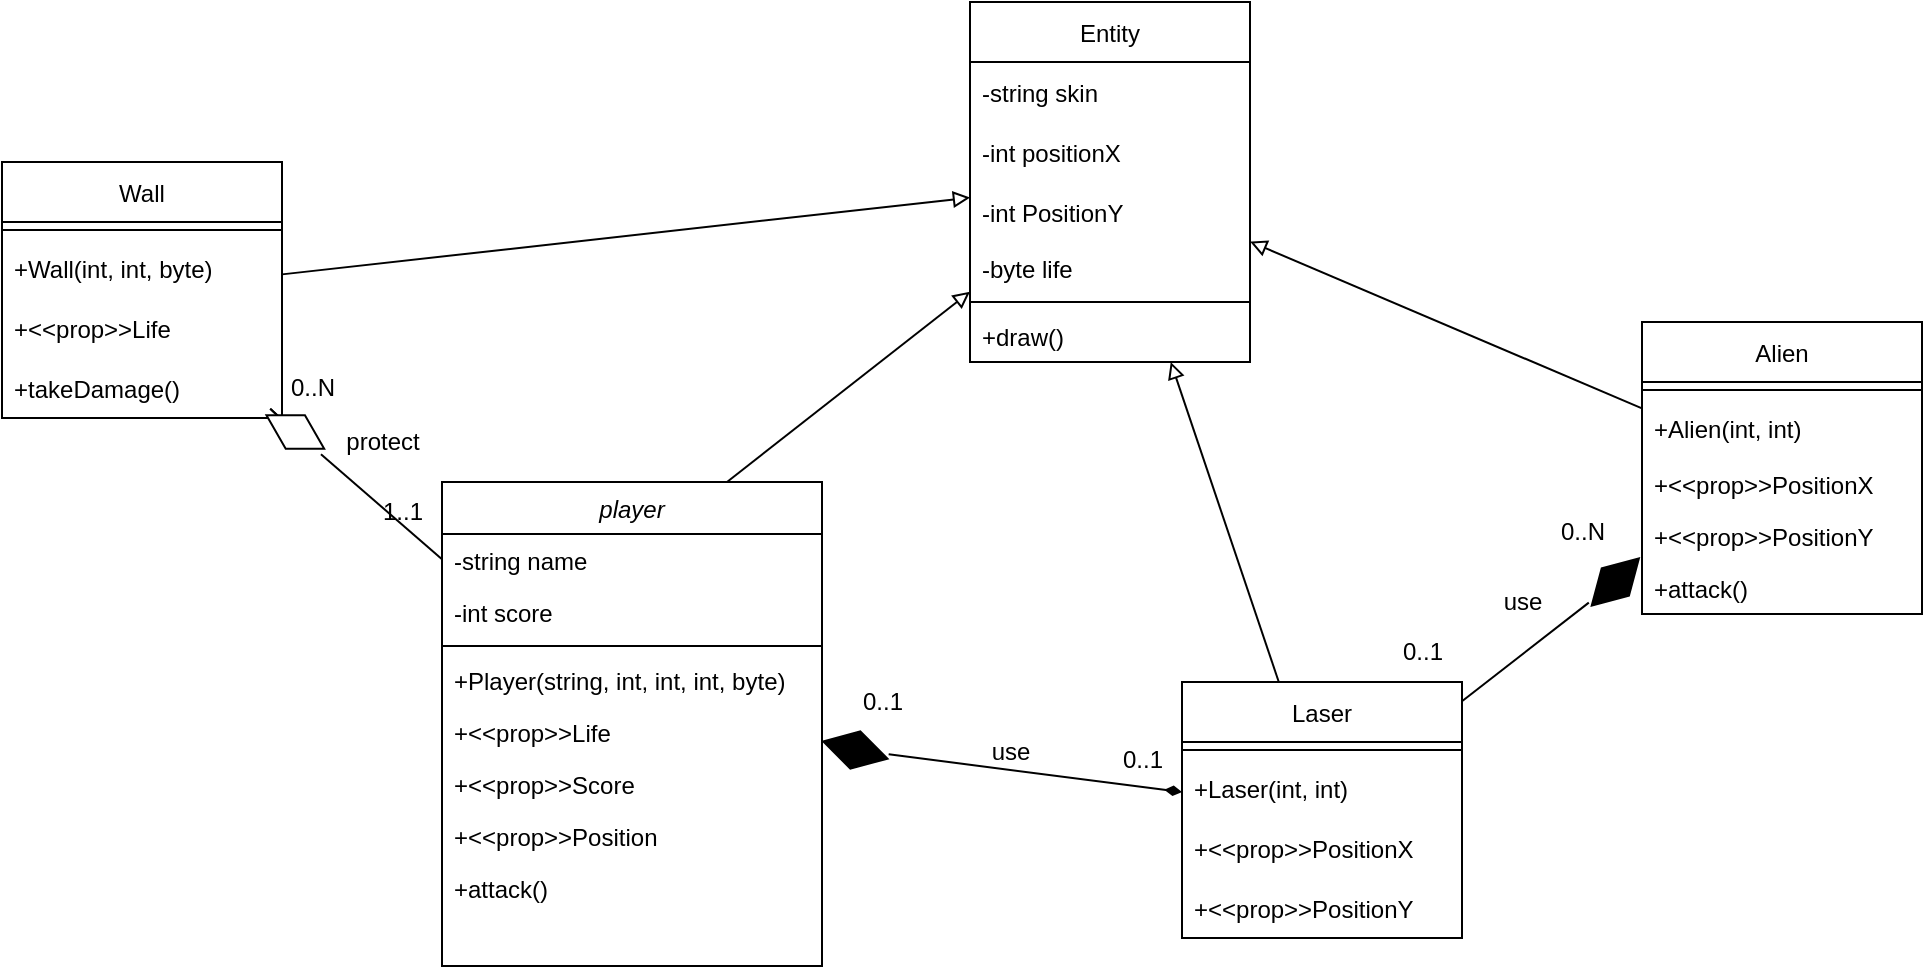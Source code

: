 <mxfile version="20.3.6" type="device"><diagram id="C5RBs43oDa-KdzZeNtuy" name="Page-1"><mxGraphModel dx="2249" dy="794" grid="1" gridSize="10" guides="1" tooltips="1" connect="1" arrows="1" fold="1" page="1" pageScale="1" pageWidth="827" pageHeight="1169" math="0" shadow="0"><root><mxCell id="WIyWlLk6GJQsqaUBKTNV-0"/><mxCell id="WIyWlLk6GJQsqaUBKTNV-1" parent="WIyWlLk6GJQsqaUBKTNV-0"/><mxCell id="zkfFHV4jXpPFQw0GAbJ--0" value="player" style="swimlane;fontStyle=2;align=center;verticalAlign=top;childLayout=stackLayout;horizontal=1;startSize=26;horizontalStack=0;resizeParent=1;resizeLast=0;collapsible=1;marginBottom=0;rounded=0;shadow=0;strokeWidth=1;" parent="WIyWlLk6GJQsqaUBKTNV-1" vertex="1"><mxGeometry x="80" y="320" width="190" height="242" as="geometry"><mxRectangle x="230" y="140" width="160" height="26" as="alternateBounds"/></mxGeometry></mxCell><mxCell id="zkfFHV4jXpPFQw0GAbJ--1" value="-string name" style="text;align=left;verticalAlign=top;spacingLeft=4;spacingRight=4;overflow=hidden;rotatable=0;points=[[0,0.5],[1,0.5]];portConstraint=eastwest;" parent="zkfFHV4jXpPFQw0GAbJ--0" vertex="1"><mxGeometry y="26" width="190" height="26" as="geometry"/></mxCell><mxCell id="zkfFHV4jXpPFQw0GAbJ--3" value="-int score" style="text;align=left;verticalAlign=top;spacingLeft=4;spacingRight=4;overflow=hidden;rotatable=0;points=[[0,0.5],[1,0.5]];portConstraint=eastwest;rounded=0;shadow=0;html=0;" parent="zkfFHV4jXpPFQw0GAbJ--0" vertex="1"><mxGeometry y="52" width="190" height="26" as="geometry"/></mxCell><mxCell id="zkfFHV4jXpPFQw0GAbJ--4" value="" style="line;html=1;strokeWidth=1;align=left;verticalAlign=middle;spacingTop=-1;spacingLeft=3;spacingRight=3;rotatable=0;labelPosition=right;points=[];portConstraint=eastwest;" parent="zkfFHV4jXpPFQw0GAbJ--0" vertex="1"><mxGeometry y="78" width="190" height="8" as="geometry"/></mxCell><mxCell id="NRF1YRghZtBbHutCht6a-9" value="+Player(string, int, int, int, byte)" style="text;align=left;verticalAlign=top;spacingLeft=4;spacingRight=4;overflow=hidden;rotatable=0;points=[[0,0.5],[1,0.5]];portConstraint=eastwest;" vertex="1" parent="zkfFHV4jXpPFQw0GAbJ--0"><mxGeometry y="86" width="190" height="26" as="geometry"/></mxCell><mxCell id="NRF1YRghZtBbHutCht6a-14" value="+&lt;&lt;prop&gt;&gt;Life" style="text;align=left;verticalAlign=top;spacingLeft=4;spacingRight=4;overflow=hidden;rotatable=0;points=[[0,0.5],[1,0.5]];portConstraint=eastwest;rounded=0;shadow=0;html=0;" vertex="1" parent="zkfFHV4jXpPFQw0GAbJ--0"><mxGeometry y="112" width="190" height="26" as="geometry"/></mxCell><mxCell id="NRF1YRghZtBbHutCht6a-15" value="+&lt;&lt;prop&gt;&gt;Score" style="text;align=left;verticalAlign=top;spacingLeft=4;spacingRight=4;overflow=hidden;rotatable=0;points=[[0,0.5],[1,0.5]];portConstraint=eastwest;rounded=0;shadow=0;html=0;" vertex="1" parent="zkfFHV4jXpPFQw0GAbJ--0"><mxGeometry y="138" width="190" height="26" as="geometry"/></mxCell><mxCell id="NRF1YRghZtBbHutCht6a-16" value="+&lt;&lt;prop&gt;&gt;Position" style="text;align=left;verticalAlign=top;spacingLeft=4;spacingRight=4;overflow=hidden;rotatable=0;points=[[0,0.5],[1,0.5]];portConstraint=eastwest;rounded=0;shadow=0;html=0;" vertex="1" parent="zkfFHV4jXpPFQw0GAbJ--0"><mxGeometry y="164" width="190" height="26" as="geometry"/></mxCell><mxCell id="NRF1YRghZtBbHutCht6a-79" value="+attack()" style="text;align=left;verticalAlign=top;spacingLeft=4;spacingRight=4;overflow=hidden;rotatable=0;points=[[0,0.5],[1,0.5]];portConstraint=eastwest;rounded=0;shadow=0;html=0;" vertex="1" parent="zkfFHV4jXpPFQw0GAbJ--0"><mxGeometry y="190" width="190" height="26" as="geometry"/></mxCell><mxCell id="NRF1YRghZtBbHutCht6a-1" value="Alien" style="swimlane;fontStyle=0;childLayout=stackLayout;horizontal=1;startSize=30;horizontalStack=0;resizeParent=1;resizeParentMax=0;resizeLast=0;collapsible=1;marginBottom=0;" vertex="1" parent="WIyWlLk6GJQsqaUBKTNV-1"><mxGeometry x="680" y="240" width="140" height="146" as="geometry"/></mxCell><mxCell id="NRF1YRghZtBbHutCht6a-11" value="" style="line;html=1;strokeWidth=1;align=left;verticalAlign=middle;spacingTop=-1;spacingLeft=3;spacingRight=3;rotatable=0;labelPosition=right;points=[];portConstraint=eastwest;" vertex="1" parent="NRF1YRghZtBbHutCht6a-1"><mxGeometry y="30" width="140" height="8" as="geometry"/></mxCell><mxCell id="NRF1YRghZtBbHutCht6a-10" value="+Alien(int, int)" style="text;strokeColor=none;fillColor=none;align=left;verticalAlign=middle;spacingLeft=4;spacingRight=4;overflow=hidden;points=[[0,0.5],[1,0.5]];portConstraint=eastwest;rotatable=0;" vertex="1" parent="NRF1YRghZtBbHutCht6a-1"><mxGeometry y="38" width="140" height="30" as="geometry"/></mxCell><mxCell id="NRF1YRghZtBbHutCht6a-17" value="+&lt;&lt;prop&gt;&gt;PositionX" style="text;align=left;verticalAlign=top;spacingLeft=4;spacingRight=4;overflow=hidden;rotatable=0;points=[[0,0.5],[1,0.5]];portConstraint=eastwest;rounded=0;shadow=0;html=0;" vertex="1" parent="NRF1YRghZtBbHutCht6a-1"><mxGeometry y="68" width="140" height="26" as="geometry"/></mxCell><mxCell id="NRF1YRghZtBbHutCht6a-18" value="+&lt;&lt;prop&gt;&gt;PositionY" style="text;align=left;verticalAlign=top;spacingLeft=4;spacingRight=4;overflow=hidden;rotatable=0;points=[[0,0.5],[1,0.5]];portConstraint=eastwest;rounded=0;shadow=0;html=0;" vertex="1" parent="NRF1YRghZtBbHutCht6a-1"><mxGeometry y="94" width="140" height="26" as="geometry"/></mxCell><mxCell id="NRF1YRghZtBbHutCht6a-80" value="+attack()" style="text;align=left;verticalAlign=top;spacingLeft=4;spacingRight=4;overflow=hidden;rotatable=0;points=[[0,0.5],[1,0.5]];portConstraint=eastwest;rounded=0;shadow=0;html=0;" vertex="1" parent="NRF1YRghZtBbHutCht6a-1"><mxGeometry y="120" width="140" height="26" as="geometry"/></mxCell><mxCell id="NRF1YRghZtBbHutCht6a-5" value="Wall" style="swimlane;fontStyle=0;childLayout=stackLayout;horizontal=1;startSize=30;horizontalStack=0;resizeParent=1;resizeParentMax=0;resizeLast=0;collapsible=1;marginBottom=0;" vertex="1" parent="WIyWlLk6GJQsqaUBKTNV-1"><mxGeometry x="-140" y="160" width="140" height="128" as="geometry"/></mxCell><mxCell id="NRF1YRghZtBbHutCht6a-13" value="" style="line;html=1;strokeWidth=1;align=left;verticalAlign=middle;spacingTop=-1;spacingLeft=3;spacingRight=3;rotatable=0;labelPosition=right;points=[];portConstraint=eastwest;" vertex="1" parent="NRF1YRghZtBbHutCht6a-5"><mxGeometry y="30" width="140" height="8" as="geometry"/></mxCell><mxCell id="NRF1YRghZtBbHutCht6a-12" value="+Wall(int, int, byte)" style="text;strokeColor=none;fillColor=none;align=left;verticalAlign=middle;spacingLeft=4;spacingRight=4;overflow=hidden;points=[[0,0.5],[1,0.5]];portConstraint=eastwest;rotatable=0;" vertex="1" parent="NRF1YRghZtBbHutCht6a-5"><mxGeometry y="38" width="140" height="30" as="geometry"/></mxCell><mxCell id="NRF1YRghZtBbHutCht6a-21" value="+&lt;&lt;prop&gt;&gt;Life" style="text;strokeColor=none;fillColor=none;align=left;verticalAlign=middle;spacingLeft=4;spacingRight=4;overflow=hidden;points=[[0,0.5],[1,0.5]];portConstraint=eastwest;rotatable=0;" vertex="1" parent="NRF1YRghZtBbHutCht6a-5"><mxGeometry y="68" width="140" height="30" as="geometry"/></mxCell><mxCell id="NRF1YRghZtBbHutCht6a-81" value="+takeDamage()" style="text;strokeColor=none;fillColor=none;align=left;verticalAlign=middle;spacingLeft=4;spacingRight=4;overflow=hidden;points=[[0,0.5],[1,0.5]];portConstraint=eastwest;rotatable=0;" vertex="1" parent="NRF1YRghZtBbHutCht6a-5"><mxGeometry y="98" width="140" height="30" as="geometry"/></mxCell><mxCell id="NRF1YRghZtBbHutCht6a-22" value="Entity" style="swimlane;fontStyle=0;childLayout=stackLayout;horizontal=1;startSize=30;horizontalStack=0;resizeParent=1;resizeParentMax=0;resizeLast=0;collapsible=1;marginBottom=0;" vertex="1" parent="WIyWlLk6GJQsqaUBKTNV-1"><mxGeometry x="344" y="80" width="140" height="180" as="geometry"/></mxCell><mxCell id="NRF1YRghZtBbHutCht6a-23" value="-string skin" style="text;strokeColor=none;fillColor=none;align=left;verticalAlign=middle;spacingLeft=4;spacingRight=4;overflow=hidden;points=[[0,0.5],[1,0.5]];portConstraint=eastwest;rotatable=0;" vertex="1" parent="NRF1YRghZtBbHutCht6a-22"><mxGeometry y="30" width="140" height="30" as="geometry"/></mxCell><mxCell id="NRF1YRghZtBbHutCht6a-24" value="-int positionX" style="text;strokeColor=none;fillColor=none;align=left;verticalAlign=middle;spacingLeft=4;spacingRight=4;overflow=hidden;points=[[0,0.5],[1,0.5]];portConstraint=eastwest;rotatable=0;" vertex="1" parent="NRF1YRghZtBbHutCht6a-22"><mxGeometry y="60" width="140" height="30" as="geometry"/></mxCell><mxCell id="NRF1YRghZtBbHutCht6a-25" value="-int PositionY" style="text;strokeColor=none;fillColor=none;align=left;verticalAlign=middle;spacingLeft=4;spacingRight=4;overflow=hidden;points=[[0,0.5],[1,0.5]];portConstraint=eastwest;rotatable=0;" vertex="1" parent="NRF1YRghZtBbHutCht6a-22"><mxGeometry y="90" width="140" height="30" as="geometry"/></mxCell><mxCell id="NRF1YRghZtBbHutCht6a-26" value="-byte life" style="text;align=left;verticalAlign=top;spacingLeft=4;spacingRight=4;overflow=hidden;rotatable=0;points=[[0,0.5],[1,0.5]];portConstraint=eastwest;rounded=0;shadow=0;html=0;" vertex="1" parent="NRF1YRghZtBbHutCht6a-22"><mxGeometry y="120" width="140" height="26" as="geometry"/></mxCell><mxCell id="NRF1YRghZtBbHutCht6a-31" value="" style="line;html=1;strokeWidth=1;align=left;verticalAlign=middle;spacingTop=-1;spacingLeft=3;spacingRight=3;rotatable=0;labelPosition=right;points=[];portConstraint=eastwest;" vertex="1" parent="NRF1YRghZtBbHutCht6a-22"><mxGeometry y="146" width="140" height="8" as="geometry"/></mxCell><mxCell id="NRF1YRghZtBbHutCht6a-30" value="+draw()" style="text;align=left;verticalAlign=top;spacingLeft=4;spacingRight=4;overflow=hidden;rotatable=0;points=[[0,0.5],[1,0.5]];portConstraint=eastwest;rounded=0;shadow=0;html=0;" vertex="1" parent="NRF1YRghZtBbHutCht6a-22"><mxGeometry y="154" width="140" height="26" as="geometry"/></mxCell><mxCell id="NRF1YRghZtBbHutCht6a-27" value="" style="endArrow=block;html=1;rounded=0;endFill=0;exitX=0.75;exitY=0;exitDx=0;exitDy=0;" edge="1" parent="WIyWlLk6GJQsqaUBKTNV-1" source="zkfFHV4jXpPFQw0GAbJ--0" target="NRF1YRghZtBbHutCht6a-22"><mxGeometry width="50" height="50" relative="1" as="geometry"><mxPoint x="160" y="320" as="sourcePoint"/><mxPoint x="210" y="270" as="targetPoint"/></mxGeometry></mxCell><mxCell id="NRF1YRghZtBbHutCht6a-28" value="" style="endArrow=block;html=1;rounded=0;endFill=0;" edge="1" parent="WIyWlLk6GJQsqaUBKTNV-1" source="NRF1YRghZtBbHutCht6a-5" target="NRF1YRghZtBbHutCht6a-22"><mxGeometry width="50" height="50" relative="1" as="geometry"><mxPoint x="260" y="374.291" as="sourcePoint"/><mxPoint x="369.618" y="250" as="targetPoint"/></mxGeometry></mxCell><mxCell id="NRF1YRghZtBbHutCht6a-29" value="" style="endArrow=block;html=1;rounded=0;endFill=0;" edge="1" parent="WIyWlLk6GJQsqaUBKTNV-1" source="NRF1YRghZtBbHutCht6a-1" target="NRF1YRghZtBbHutCht6a-22"><mxGeometry width="50" height="50" relative="1" as="geometry"><mxPoint x="690" y="314" as="sourcePoint"/><mxPoint x="690" y="220" as="targetPoint"/></mxGeometry></mxCell><mxCell id="NRF1YRghZtBbHutCht6a-32" value="" style="endArrow=none;html=1;rounded=0;startArrow=none;" edge="1" parent="WIyWlLk6GJQsqaUBKTNV-1" source="NRF1YRghZtBbHutCht6a-34" target="NRF1YRghZtBbHutCht6a-5"><mxGeometry width="50" height="50" relative="1" as="geometry"><mxPoint x="450" y="330" as="sourcePoint"/><mxPoint x="500" y="280" as="targetPoint"/></mxGeometry></mxCell><mxCell id="NRF1YRghZtBbHutCht6a-33" value="protect" style="text;html=1;align=center;verticalAlign=middle;resizable=0;points=[];autosize=1;strokeColor=none;fillColor=none;" vertex="1" parent="WIyWlLk6GJQsqaUBKTNV-1"><mxGeometry x="20" y="285" width="60" height="30" as="geometry"/></mxCell><mxCell id="NRF1YRghZtBbHutCht6a-35" value="" style="endArrow=none;html=1;rounded=0;startArrow=none;" edge="1" parent="WIyWlLk6GJQsqaUBKTNV-1" source="NRF1YRghZtBbHutCht6a-34" target="NRF1YRghZtBbHutCht6a-5"><mxGeometry width="50" height="50" relative="1" as="geometry"><mxPoint x="240" y="463.154" as="sourcePoint"/><mxPoint x="480" y="529.615" as="targetPoint"/></mxGeometry></mxCell><mxCell id="NRF1YRghZtBbHutCht6a-36" value="1..1" style="text;html=1;align=center;verticalAlign=middle;resizable=0;points=[];autosize=1;strokeColor=none;fillColor=none;" vertex="1" parent="WIyWlLk6GJQsqaUBKTNV-1"><mxGeometry x="40" y="320" width="40" height="30" as="geometry"/></mxCell><mxCell id="NRF1YRghZtBbHutCht6a-37" value="0..N" style="text;html=1;align=center;verticalAlign=middle;resizable=0;points=[];autosize=1;strokeColor=none;fillColor=none;" vertex="1" parent="WIyWlLk6GJQsqaUBKTNV-1"><mxGeometry x="-10" y="258" width="50" height="30" as="geometry"/></mxCell><mxCell id="NRF1YRghZtBbHutCht6a-45" value="" style="endArrow=none;html=1;rounded=0;startArrow=none;" edge="1" parent="WIyWlLk6GJQsqaUBKTNV-1" target="NRF1YRghZtBbHutCht6a-1"><mxGeometry width="50" height="50" relative="1" as="geometry"><mxPoint x="679.678" y="314.606" as="sourcePoint"/><mxPoint x="500" y="280" as="targetPoint"/></mxGeometry></mxCell><mxCell id="NRF1YRghZtBbHutCht6a-57" value="Laser" style="swimlane;fontStyle=0;childLayout=stackLayout;horizontal=1;startSize=30;horizontalStack=0;resizeParent=1;resizeParentMax=0;resizeLast=0;collapsible=1;marginBottom=0;" vertex="1" parent="WIyWlLk6GJQsqaUBKTNV-1"><mxGeometry x="450" y="420" width="140" height="128" as="geometry"/></mxCell><mxCell id="NRF1YRghZtBbHutCht6a-65" value="" style="line;html=1;strokeWidth=1;align=left;verticalAlign=middle;spacingTop=-1;spacingLeft=3;spacingRight=3;rotatable=0;labelPosition=right;points=[];portConstraint=eastwest;" vertex="1" parent="NRF1YRghZtBbHutCht6a-57"><mxGeometry y="30" width="140" height="8" as="geometry"/></mxCell><mxCell id="NRF1YRghZtBbHutCht6a-62" value="+Laser(int, int)" style="text;strokeColor=none;fillColor=none;align=left;verticalAlign=middle;spacingLeft=4;spacingRight=4;overflow=hidden;points=[[0,0.5],[1,0.5]];portConstraint=eastwest;rotatable=0;" vertex="1" parent="NRF1YRghZtBbHutCht6a-57"><mxGeometry y="38" width="140" height="30" as="geometry"/></mxCell><mxCell id="NRF1YRghZtBbHutCht6a-63" value="+&lt;&lt;prop&gt;&gt;PositionX" style="text;strokeColor=none;fillColor=none;align=left;verticalAlign=middle;spacingLeft=4;spacingRight=4;overflow=hidden;points=[[0,0.5],[1,0.5]];portConstraint=eastwest;rotatable=0;" vertex="1" parent="NRF1YRghZtBbHutCht6a-57"><mxGeometry y="68" width="140" height="30" as="geometry"/></mxCell><mxCell id="NRF1YRghZtBbHutCht6a-64" value="+&lt;&lt;prop&gt;&gt;PositionY" style="text;strokeColor=none;fillColor=none;align=left;verticalAlign=middle;spacingLeft=4;spacingRight=4;overflow=hidden;points=[[0,0.5],[1,0.5]];portConstraint=eastwest;rotatable=0;" vertex="1" parent="NRF1YRghZtBbHutCht6a-57"><mxGeometry y="98" width="140" height="30" as="geometry"/></mxCell><mxCell id="NRF1YRghZtBbHutCht6a-61" value="" style="endArrow=block;html=1;rounded=0;endFill=0;" edge="1" parent="WIyWlLk6GJQsqaUBKTNV-1" source="NRF1YRghZtBbHutCht6a-57" target="NRF1YRghZtBbHutCht6a-22"><mxGeometry width="50" height="50" relative="1" as="geometry"><mxPoint x="590" y="385.837" as="sourcePoint"/><mxPoint x="394" y="310.003" as="targetPoint"/></mxGeometry></mxCell><mxCell id="NRF1YRghZtBbHutCht6a-66" value="" style="endArrow=none;html=1;rounded=0;startArrow=none;" edge="1" parent="WIyWlLk6GJQsqaUBKTNV-1" source="NRF1YRghZtBbHutCht6a-73" target="NRF1YRghZtBbHutCht6a-1"><mxGeometry width="50" height="50" relative="1" as="geometry"><mxPoint x="450" y="430" as="sourcePoint"/><mxPoint x="500" y="380" as="targetPoint"/></mxGeometry></mxCell><mxCell id="NRF1YRghZtBbHutCht6a-67" value="" style="endArrow=none;html=1;rounded=0;startArrow=none;" edge="1" parent="WIyWlLk6GJQsqaUBKTNV-1" source="NRF1YRghZtBbHutCht6a-71" target="zkfFHV4jXpPFQw0GAbJ--0"><mxGeometry width="50" height="50" relative="1" as="geometry"><mxPoint x="450" y="430" as="sourcePoint"/><mxPoint x="500" y="380" as="targetPoint"/></mxGeometry></mxCell><mxCell id="NRF1YRghZtBbHutCht6a-68" value="use" style="text;html=1;align=center;verticalAlign=middle;resizable=0;points=[];autosize=1;strokeColor=none;fillColor=none;" vertex="1" parent="WIyWlLk6GJQsqaUBKTNV-1"><mxGeometry x="600" y="365" width="40" height="30" as="geometry"/></mxCell><mxCell id="NRF1YRghZtBbHutCht6a-69" value="use" style="text;html=1;align=center;verticalAlign=middle;resizable=0;points=[];autosize=1;strokeColor=none;fillColor=none;" vertex="1" parent="WIyWlLk6GJQsqaUBKTNV-1"><mxGeometry x="344" y="440" width="40" height="30" as="geometry"/></mxCell><mxCell id="NRF1YRghZtBbHutCht6a-71" value="" style="html=1;whiteSpace=wrap;aspect=fixed;shape=isoRectangle;rotation=15;strokeColor=#000000;fillColor=#000000;" vertex="1" parent="WIyWlLk6GJQsqaUBKTNV-1"><mxGeometry x="270.0" y="444" width="33.33" height="20" as="geometry"/></mxCell><mxCell id="NRF1YRghZtBbHutCht6a-72" value="" style="endArrow=none;html=1;rounded=0;startArrow=diamondThin;startFill=1;" edge="1" parent="WIyWlLk6GJQsqaUBKTNV-1" source="NRF1YRghZtBbHutCht6a-57" target="NRF1YRghZtBbHutCht6a-71"><mxGeometry width="50" height="50" relative="1" as="geometry"><mxPoint x="450" y="475.275" as="sourcePoint"/><mxPoint x="270" y="452.841" as="targetPoint"/></mxGeometry></mxCell><mxCell id="NRF1YRghZtBbHutCht6a-73" value="" style="html=1;whiteSpace=wrap;aspect=fixed;shape=isoRectangle;rotation=-45;fillColor=#000000;" vertex="1" parent="WIyWlLk6GJQsqaUBKTNV-1"><mxGeometry x="650" y="360" width="33.33" height="20" as="geometry"/></mxCell><mxCell id="NRF1YRghZtBbHutCht6a-74" value="" style="endArrow=none;html=1;rounded=0;" edge="1" parent="WIyWlLk6GJQsqaUBKTNV-1" source="NRF1YRghZtBbHutCht6a-57" target="NRF1YRghZtBbHutCht6a-73"><mxGeometry width="50" height="50" relative="1" as="geometry"><mxPoint x="590" y="428" as="sourcePoint"/><mxPoint x="680" y="356" as="targetPoint"/></mxGeometry></mxCell><mxCell id="NRF1YRghZtBbHutCht6a-75" value="0..1" style="text;html=1;align=center;verticalAlign=middle;resizable=0;points=[];autosize=1;strokeColor=none;fillColor=none;" vertex="1" parent="WIyWlLk6GJQsqaUBKTNV-1"><mxGeometry x="280" y="415" width="40" height="30" as="geometry"/></mxCell><mxCell id="NRF1YRghZtBbHutCht6a-76" value="0..N" style="text;html=1;align=center;verticalAlign=middle;resizable=0;points=[];autosize=1;strokeColor=none;fillColor=none;" vertex="1" parent="WIyWlLk6GJQsqaUBKTNV-1"><mxGeometry x="625" y="330" width="50" height="30" as="geometry"/></mxCell><mxCell id="NRF1YRghZtBbHutCht6a-77" value="0..1" style="text;html=1;align=center;verticalAlign=middle;resizable=0;points=[];autosize=1;strokeColor=none;fillColor=none;" vertex="1" parent="WIyWlLk6GJQsqaUBKTNV-1"><mxGeometry x="550" y="390" width="40" height="30" as="geometry"/></mxCell><mxCell id="NRF1YRghZtBbHutCht6a-78" value="0..1" style="text;html=1;align=center;verticalAlign=middle;resizable=0;points=[];autosize=1;strokeColor=none;fillColor=none;" vertex="1" parent="WIyWlLk6GJQsqaUBKTNV-1"><mxGeometry x="410" y="444" width="40" height="30" as="geometry"/></mxCell><mxCell id="NRF1YRghZtBbHutCht6a-34" value="" style="html=1;whiteSpace=wrap;aspect=fixed;shape=isoRectangle;rotation=30;" vertex="1" parent="WIyWlLk6GJQsqaUBKTNV-1"><mxGeometry x="-10.0" y="285" width="33.33" height="20" as="geometry"/></mxCell><mxCell id="NRF1YRghZtBbHutCht6a-82" value="" style="endArrow=none;html=1;rounded=0;" edge="1" parent="WIyWlLk6GJQsqaUBKTNV-1" source="zkfFHV4jXpPFQw0GAbJ--0" target="NRF1YRghZtBbHutCht6a-34"><mxGeometry width="50" height="50" relative="1" as="geometry"><mxPoint x="80" y="356.857" as="sourcePoint"/><mxPoint y="286" as="targetPoint"/></mxGeometry></mxCell></root></mxGraphModel></diagram></mxfile>